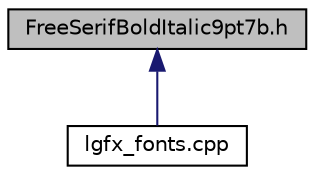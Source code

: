 digraph "FreeSerifBoldItalic9pt7b.h"
{
 // LATEX_PDF_SIZE
  edge [fontname="Helvetica",fontsize="10",labelfontname="Helvetica",labelfontsize="10"];
  node [fontname="Helvetica",fontsize="10",shape=record];
  Node1 [label="FreeSerifBoldItalic9pt7b.h",height=0.2,width=0.4,color="black", fillcolor="grey75", style="filled", fontcolor="black",tooltip=" "];
  Node1 -> Node2 [dir="back",color="midnightblue",fontsize="10",style="solid",fontname="Helvetica"];
  Node2 [label="lgfx_fonts.cpp",height=0.2,width=0.4,color="black", fillcolor="white", style="filled",URL="$d8/d12/lgfx__fonts_8cpp.html",tooltip=" "];
}
